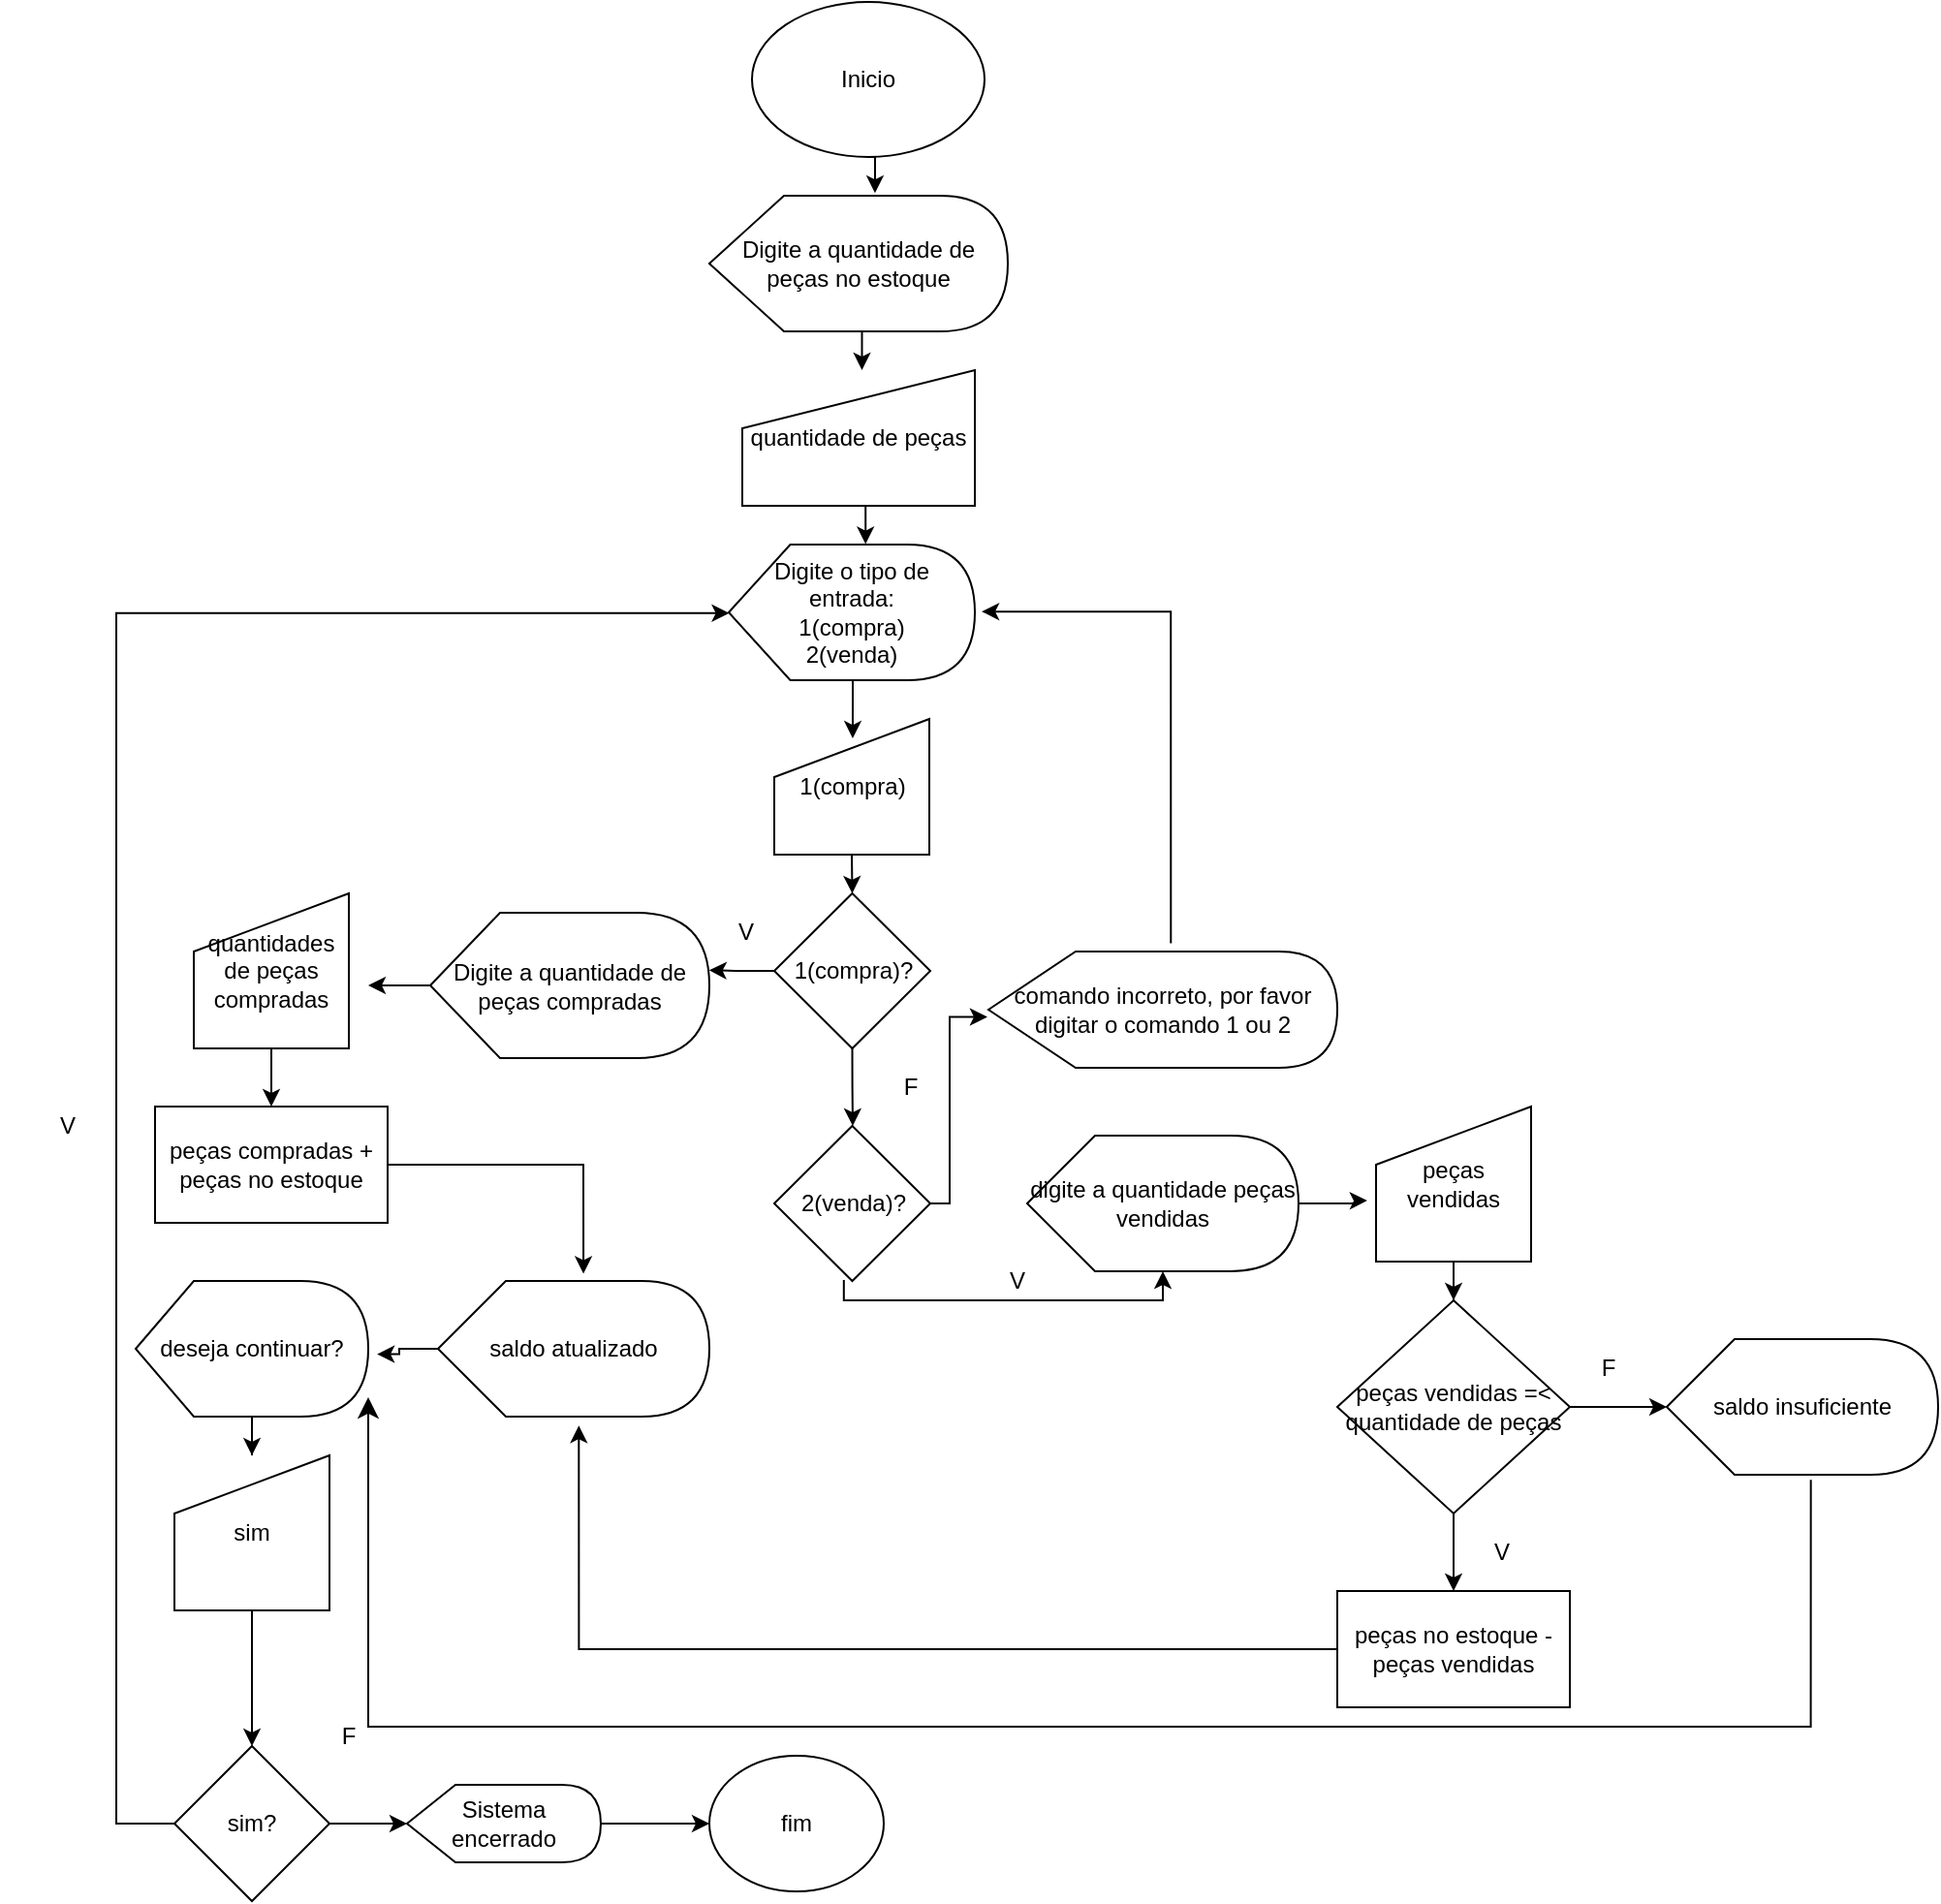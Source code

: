 <mxfile version="20.8.16" type="github">
  <diagram name="Página-1" id="wvH_P-P4TzBrVB2-oo8y">
    <mxGraphModel dx="2212" dy="523" grid="1" gridSize="10" guides="1" tooltips="1" connect="0" arrows="0" fold="1" page="1" pageScale="1" pageWidth="1169" pageHeight="827" math="0" shadow="0">
      <root>
        <mxCell id="0" />
        <mxCell id="1" parent="0" />
        <mxCell id="386gdVGjMm8WBMpWOrVL-5" style="edgeStyle=orthogonalEdgeStyle;rounded=0;orthogonalLoop=1;jettySize=auto;html=1;exitX=0.5;exitY=1;exitDx=0;exitDy=0;entryX=0.555;entryY=-0.02;entryDx=0;entryDy=0;entryPerimeter=0;" edge="1" parent="1" source="386gdVGjMm8WBMpWOrVL-1" target="386gdVGjMm8WBMpWOrVL-2">
          <mxGeometry relative="1" as="geometry" />
        </mxCell>
        <mxCell id="386gdVGjMm8WBMpWOrVL-1" value="Inicio" style="ellipse;whiteSpace=wrap;html=1;" vertex="1" parent="1">
          <mxGeometry x="348" y="40" width="120" height="80" as="geometry" />
        </mxCell>
        <mxCell id="386gdVGjMm8WBMpWOrVL-12" style="edgeStyle=orthogonalEdgeStyle;rounded=0;orthogonalLoop=1;jettySize=auto;html=1;exitX=0;exitY=0;exitDx=78.75;exitDy=70;exitPerimeter=0;" edge="1" parent="1" source="386gdVGjMm8WBMpWOrVL-2" target="386gdVGjMm8WBMpWOrVL-11">
          <mxGeometry relative="1" as="geometry">
            <Array as="points">
              <mxPoint x="405" y="250" />
              <mxPoint x="403" y="250" />
            </Array>
          </mxGeometry>
        </mxCell>
        <mxCell id="386gdVGjMm8WBMpWOrVL-2" value="Digite a quantidade de peças no estoque" style="shape=display;whiteSpace=wrap;html=1;size=0.25;" vertex="1" parent="1">
          <mxGeometry x="326" y="140" width="154" height="70" as="geometry" />
        </mxCell>
        <mxCell id="386gdVGjMm8WBMpWOrVL-24" style="edgeStyle=orthogonalEdgeStyle;rounded=0;orthogonalLoop=1;jettySize=auto;html=1;exitX=0;exitY=0;exitDx=61.875;exitDy=70;exitPerimeter=0;entryX=0.506;entryY=0.143;entryDx=0;entryDy=0;entryPerimeter=0;" edge="1" parent="1" source="386gdVGjMm8WBMpWOrVL-9" target="386gdVGjMm8WBMpWOrVL-14">
          <mxGeometry relative="1" as="geometry" />
        </mxCell>
        <mxCell id="386gdVGjMm8WBMpWOrVL-9" value="Digite o tipo de entrada:&lt;br&gt;1(compra)&lt;br&gt;2(venda)" style="shape=display;whiteSpace=wrap;html=1;" vertex="1" parent="1">
          <mxGeometry x="336" y="320" width="127" height="70" as="geometry" />
        </mxCell>
        <mxCell id="386gdVGjMm8WBMpWOrVL-19" style="edgeStyle=orthogonalEdgeStyle;rounded=0;orthogonalLoop=1;jettySize=auto;html=1;exitX=0.5;exitY=1;exitDx=0;exitDy=0;entryX=0.556;entryY=-0.003;entryDx=0;entryDy=0;entryPerimeter=0;" edge="1" parent="1" source="386gdVGjMm8WBMpWOrVL-11" target="386gdVGjMm8WBMpWOrVL-9">
          <mxGeometry relative="1" as="geometry" />
        </mxCell>
        <mxCell id="386gdVGjMm8WBMpWOrVL-11" value="quantidade de peças" style="shape=manualInput;whiteSpace=wrap;html=1;" vertex="1" parent="1">
          <mxGeometry x="343" y="230" width="120" height="70" as="geometry" />
        </mxCell>
        <mxCell id="386gdVGjMm8WBMpWOrVL-25" style="edgeStyle=orthogonalEdgeStyle;rounded=0;orthogonalLoop=1;jettySize=auto;html=1;exitX=0.5;exitY=1;exitDx=0;exitDy=0;entryX=0.5;entryY=0;entryDx=0;entryDy=0;" edge="1" parent="1" source="386gdVGjMm8WBMpWOrVL-14" target="386gdVGjMm8WBMpWOrVL-20">
          <mxGeometry relative="1" as="geometry" />
        </mxCell>
        <mxCell id="386gdVGjMm8WBMpWOrVL-14" value="1(compra)" style="shape=manualInput;whiteSpace=wrap;html=1;" vertex="1" parent="1">
          <mxGeometry x="359.5" y="410" width="80" height="70" as="geometry" />
        </mxCell>
        <mxCell id="386gdVGjMm8WBMpWOrVL-29" style="edgeStyle=orthogonalEdgeStyle;rounded=0;orthogonalLoop=1;jettySize=auto;html=1;entryX=0.999;entryY=0.395;entryDx=0;entryDy=0;entryPerimeter=0;" edge="1" parent="1" source="386gdVGjMm8WBMpWOrVL-20" target="386gdVGjMm8WBMpWOrVL-28">
          <mxGeometry relative="1" as="geometry" />
        </mxCell>
        <mxCell id="386gdVGjMm8WBMpWOrVL-37" style="edgeStyle=orthogonalEdgeStyle;rounded=0;orthogonalLoop=1;jettySize=auto;html=1;exitX=0.5;exitY=1;exitDx=0;exitDy=0;" edge="1" parent="1" source="386gdVGjMm8WBMpWOrVL-20">
          <mxGeometry relative="1" as="geometry">
            <mxPoint x="400" y="620" as="targetPoint" />
          </mxGeometry>
        </mxCell>
        <mxCell id="386gdVGjMm8WBMpWOrVL-20" value="1(compra)?" style="rhombus;whiteSpace=wrap;html=1;" vertex="1" parent="1">
          <mxGeometry x="359.5" y="500" width="80.5" height="80" as="geometry" />
        </mxCell>
        <mxCell id="386gdVGjMm8WBMpWOrVL-30" style="edgeStyle=orthogonalEdgeStyle;rounded=0;orthogonalLoop=1;jettySize=auto;html=1;exitX=0;exitY=0.5;exitDx=0;exitDy=0;exitPerimeter=0;" edge="1" parent="1" source="386gdVGjMm8WBMpWOrVL-28">
          <mxGeometry relative="1" as="geometry">
            <mxPoint x="150" y="548" as="targetPoint" />
          </mxGeometry>
        </mxCell>
        <mxCell id="386gdVGjMm8WBMpWOrVL-28" value="Digite a quantidade de peças compradas" style="shape=display;whiteSpace=wrap;html=1;" vertex="1" parent="1">
          <mxGeometry x="182" y="510" width="144" height="75" as="geometry" />
        </mxCell>
        <mxCell id="386gdVGjMm8WBMpWOrVL-33" style="edgeStyle=orthogonalEdgeStyle;rounded=0;orthogonalLoop=1;jettySize=auto;html=1;exitX=0.5;exitY=1;exitDx=0;exitDy=0;" edge="1" parent="1" source="386gdVGjMm8WBMpWOrVL-31" target="386gdVGjMm8WBMpWOrVL-32">
          <mxGeometry relative="1" as="geometry" />
        </mxCell>
        <mxCell id="386gdVGjMm8WBMpWOrVL-31" value="quantidades de peças compradas" style="shape=manualInput;whiteSpace=wrap;html=1;" vertex="1" parent="1">
          <mxGeometry x="60" y="500" width="80" height="80" as="geometry" />
        </mxCell>
        <mxCell id="386gdVGjMm8WBMpWOrVL-59" style="edgeStyle=orthogonalEdgeStyle;rounded=0;orthogonalLoop=1;jettySize=auto;html=1;entryX=0.536;entryY=-0.054;entryDx=0;entryDy=0;entryPerimeter=0;" edge="1" parent="1" source="386gdVGjMm8WBMpWOrVL-32" target="386gdVGjMm8WBMpWOrVL-52">
          <mxGeometry relative="1" as="geometry" />
        </mxCell>
        <mxCell id="386gdVGjMm8WBMpWOrVL-32" value="peças compradas + peças no estoque" style="whiteSpace=wrap;html=1;" vertex="1" parent="1">
          <mxGeometry x="40" y="610" width="120" height="60" as="geometry" />
        </mxCell>
        <mxCell id="386gdVGjMm8WBMpWOrVL-35" value="V" style="text;strokeColor=none;align=center;fillColor=none;html=1;verticalAlign=middle;whiteSpace=wrap;rounded=0;" vertex="1" parent="1">
          <mxGeometry x="310" y="500" width="70" height="40" as="geometry" />
        </mxCell>
        <mxCell id="386gdVGjMm8WBMpWOrVL-40" style="edgeStyle=orthogonalEdgeStyle;rounded=0;orthogonalLoop=1;jettySize=auto;html=1;exitX=0.446;exitY=0.993;exitDx=0;exitDy=0;exitPerimeter=0;" edge="1" parent="1" source="386gdVGjMm8WBMpWOrVL-38" target="386gdVGjMm8WBMpWOrVL-39">
          <mxGeometry relative="1" as="geometry">
            <Array as="points">
              <mxPoint x="395" y="710" />
              <mxPoint x="560" y="710" />
            </Array>
          </mxGeometry>
        </mxCell>
        <mxCell id="386gdVGjMm8WBMpWOrVL-80" value="" style="edgeStyle=orthogonalEdgeStyle;rounded=0;orthogonalLoop=1;jettySize=auto;html=1;entryX=-0.003;entryY=0.563;entryDx=0;entryDy=0;entryPerimeter=0;" edge="1" parent="1" source="386gdVGjMm8WBMpWOrVL-38" target="386gdVGjMm8WBMpWOrVL-79">
          <mxGeometry relative="1" as="geometry">
            <Array as="points">
              <mxPoint x="450" y="660" />
              <mxPoint x="450" y="564" />
            </Array>
          </mxGeometry>
        </mxCell>
        <mxCell id="386gdVGjMm8WBMpWOrVL-38" value="2(venda)?" style="rhombus;whiteSpace=wrap;html=1;" vertex="1" parent="1">
          <mxGeometry x="359.5" y="620" width="80.5" height="80" as="geometry" />
        </mxCell>
        <mxCell id="386gdVGjMm8WBMpWOrVL-43" style="edgeStyle=orthogonalEdgeStyle;rounded=0;orthogonalLoop=1;jettySize=auto;html=1;exitX=1;exitY=0.5;exitDx=0;exitDy=0;exitPerimeter=0;entryX=-0.057;entryY=0.607;entryDx=0;entryDy=0;entryPerimeter=0;" edge="1" parent="1" source="386gdVGjMm8WBMpWOrVL-39" target="386gdVGjMm8WBMpWOrVL-42">
          <mxGeometry relative="1" as="geometry">
            <Array as="points">
              <mxPoint x="660" y="660" />
              <mxPoint x="660" y="659" />
            </Array>
          </mxGeometry>
        </mxCell>
        <mxCell id="386gdVGjMm8WBMpWOrVL-39" value="digite a quantidade peças vendidas" style="shape=display;whiteSpace=wrap;html=1;" vertex="1" parent="1">
          <mxGeometry x="490" y="625" width="140" height="70" as="geometry" />
        </mxCell>
        <mxCell id="386gdVGjMm8WBMpWOrVL-47" value="" style="edgeStyle=orthogonalEdgeStyle;rounded=0;orthogonalLoop=1;jettySize=auto;html=1;" edge="1" parent="1" source="386gdVGjMm8WBMpWOrVL-42" target="386gdVGjMm8WBMpWOrVL-46">
          <mxGeometry relative="1" as="geometry" />
        </mxCell>
        <mxCell id="386gdVGjMm8WBMpWOrVL-42" value="peças vendidas" style="shape=manualInput;whiteSpace=wrap;html=1;direction=east;" vertex="1" parent="1">
          <mxGeometry x="670" y="610" width="80" height="80" as="geometry" />
        </mxCell>
        <mxCell id="386gdVGjMm8WBMpWOrVL-49" value="" style="edgeStyle=orthogonalEdgeStyle;rounded=0;orthogonalLoop=1;jettySize=auto;html=1;" edge="1" parent="1" source="386gdVGjMm8WBMpWOrVL-46" target="386gdVGjMm8WBMpWOrVL-48">
          <mxGeometry relative="1" as="geometry" />
        </mxCell>
        <mxCell id="386gdVGjMm8WBMpWOrVL-54" value="" style="edgeStyle=orthogonalEdgeStyle;rounded=0;orthogonalLoop=1;jettySize=auto;html=1;" edge="1" parent="1" source="386gdVGjMm8WBMpWOrVL-46" target="386gdVGjMm8WBMpWOrVL-53">
          <mxGeometry relative="1" as="geometry" />
        </mxCell>
        <mxCell id="386gdVGjMm8WBMpWOrVL-46" value="peças vendidas =&amp;lt; quantidade de peças" style="rhombus;whiteSpace=wrap;html=1;" vertex="1" parent="1">
          <mxGeometry x="650" y="710" width="120" height="110" as="geometry" />
        </mxCell>
        <mxCell id="386gdVGjMm8WBMpWOrVL-58" style="edgeStyle=orthogonalEdgeStyle;rounded=0;orthogonalLoop=1;jettySize=auto;html=1;entryX=0.519;entryY=1.066;entryDx=0;entryDy=0;entryPerimeter=0;" edge="1" parent="1" source="386gdVGjMm8WBMpWOrVL-48" target="386gdVGjMm8WBMpWOrVL-52">
          <mxGeometry relative="1" as="geometry">
            <mxPoint x="330" y="830" as="targetPoint" />
          </mxGeometry>
        </mxCell>
        <mxCell id="386gdVGjMm8WBMpWOrVL-48" value="peças no estoque - peças vendidas" style="whiteSpace=wrap;html=1;" vertex="1" parent="1">
          <mxGeometry x="650" y="860" width="120" height="60" as="geometry" />
        </mxCell>
        <mxCell id="386gdVGjMm8WBMpWOrVL-50" value="F" style="text;strokeColor=none;align=center;fillColor=none;html=1;verticalAlign=middle;whiteSpace=wrap;rounded=0;" vertex="1" parent="1">
          <mxGeometry x="400" y="585" width="60" height="30" as="geometry" />
        </mxCell>
        <mxCell id="386gdVGjMm8WBMpWOrVL-51" value="V" style="text;strokeColor=none;align=center;fillColor=none;html=1;verticalAlign=middle;whiteSpace=wrap;rounded=0;" vertex="1" parent="1">
          <mxGeometry x="700" y="820" width="70" height="40" as="geometry" />
        </mxCell>
        <mxCell id="386gdVGjMm8WBMpWOrVL-62" style="edgeStyle=orthogonalEdgeStyle;rounded=0;orthogonalLoop=1;jettySize=auto;html=1;entryX=1.038;entryY=0.54;entryDx=0;entryDy=0;entryPerimeter=0;" edge="1" parent="1" source="386gdVGjMm8WBMpWOrVL-52" target="386gdVGjMm8WBMpWOrVL-61">
          <mxGeometry relative="1" as="geometry">
            <mxPoint x="160" y="735" as="targetPoint" />
          </mxGeometry>
        </mxCell>
        <mxCell id="386gdVGjMm8WBMpWOrVL-52" value="saldo atualizado" style="shape=display;whiteSpace=wrap;html=1;" vertex="1" parent="1">
          <mxGeometry x="186" y="700" width="140" height="70" as="geometry" />
        </mxCell>
        <mxCell id="386gdVGjMm8WBMpWOrVL-53" value="saldo insuficiente" style="shape=display;whiteSpace=wrap;html=1;" vertex="1" parent="1">
          <mxGeometry x="820" y="730" width="140" height="70" as="geometry" />
        </mxCell>
        <mxCell id="386gdVGjMm8WBMpWOrVL-56" value="F" style="text;strokeColor=none;align=center;fillColor=none;html=1;verticalAlign=middle;whiteSpace=wrap;rounded=0;" vertex="1" parent="1">
          <mxGeometry x="760" y="730" width="60" height="30" as="geometry" />
        </mxCell>
        <mxCell id="386gdVGjMm8WBMpWOrVL-67" value="" style="edgeStyle=orthogonalEdgeStyle;rounded=0;orthogonalLoop=1;jettySize=auto;html=1;" edge="1" parent="1" source="386gdVGjMm8WBMpWOrVL-61" target="386gdVGjMm8WBMpWOrVL-66">
          <mxGeometry relative="1" as="geometry" />
        </mxCell>
        <mxCell id="386gdVGjMm8WBMpWOrVL-61" value="deseja continuar?" style="shape=display;whiteSpace=wrap;html=1;" vertex="1" parent="1">
          <mxGeometry x="30" y="700" width="120" height="70" as="geometry" />
        </mxCell>
        <mxCell id="386gdVGjMm8WBMpWOrVL-69" value="" style="edgeStyle=orthogonalEdgeStyle;rounded=0;orthogonalLoop=1;jettySize=auto;html=1;" edge="1" parent="1" source="386gdVGjMm8WBMpWOrVL-66" target="386gdVGjMm8WBMpWOrVL-68">
          <mxGeometry relative="1" as="geometry" />
        </mxCell>
        <mxCell id="386gdVGjMm8WBMpWOrVL-66" value="sim" style="shape=manualInput;whiteSpace=wrap;html=1;" vertex="1" parent="1">
          <mxGeometry x="50" y="790" width="80" height="80" as="geometry" />
        </mxCell>
        <mxCell id="386gdVGjMm8WBMpWOrVL-71" style="edgeStyle=orthogonalEdgeStyle;rounded=0;orthogonalLoop=1;jettySize=auto;html=1;entryX=0.002;entryY=0.506;entryDx=0;entryDy=0;entryPerimeter=0;" edge="1" parent="1" source="386gdVGjMm8WBMpWOrVL-68" target="386gdVGjMm8WBMpWOrVL-9">
          <mxGeometry relative="1" as="geometry">
            <Array as="points">
              <mxPoint x="20" y="980" />
              <mxPoint x="20" y="355" />
            </Array>
          </mxGeometry>
        </mxCell>
        <mxCell id="386gdVGjMm8WBMpWOrVL-75" value="" style="edgeStyle=orthogonalEdgeStyle;rounded=0;orthogonalLoop=1;jettySize=auto;html=1;" edge="1" parent="1" source="386gdVGjMm8WBMpWOrVL-68" target="386gdVGjMm8WBMpWOrVL-74">
          <mxGeometry relative="1" as="geometry" />
        </mxCell>
        <mxCell id="386gdVGjMm8WBMpWOrVL-68" value="sim?" style="rhombus;whiteSpace=wrap;html=1;" vertex="1" parent="1">
          <mxGeometry x="50" y="940" width="80" height="80" as="geometry" />
        </mxCell>
        <mxCell id="386gdVGjMm8WBMpWOrVL-77" value="" style="edgeStyle=orthogonalEdgeStyle;rounded=0;orthogonalLoop=1;jettySize=auto;html=1;" edge="1" parent="1" source="386gdVGjMm8WBMpWOrVL-74" target="386gdVGjMm8WBMpWOrVL-76">
          <mxGeometry relative="1" as="geometry" />
        </mxCell>
        <mxCell id="386gdVGjMm8WBMpWOrVL-74" value="Sistema encerrado" style="shape=display;whiteSpace=wrap;html=1;" vertex="1" parent="1">
          <mxGeometry x="170" y="960" width="100" height="40" as="geometry" />
        </mxCell>
        <mxCell id="386gdVGjMm8WBMpWOrVL-76" value="fim" style="ellipse;whiteSpace=wrap;html=1;" vertex="1" parent="1">
          <mxGeometry x="326" y="945" width="90" height="70" as="geometry" />
        </mxCell>
        <mxCell id="386gdVGjMm8WBMpWOrVL-81" style="edgeStyle=orthogonalEdgeStyle;rounded=0;orthogonalLoop=1;jettySize=auto;html=1;entryX=1.028;entryY=0.494;entryDx=0;entryDy=0;entryPerimeter=0;exitX=0.523;exitY=-0.07;exitDx=0;exitDy=0;exitPerimeter=0;" edge="1" parent="1" source="386gdVGjMm8WBMpWOrVL-79" target="386gdVGjMm8WBMpWOrVL-9">
          <mxGeometry relative="1" as="geometry">
            <Array as="points">
              <mxPoint x="564" y="355" />
            </Array>
          </mxGeometry>
        </mxCell>
        <mxCell id="386gdVGjMm8WBMpWOrVL-79" value="comando incorreto, por favor digitar o comando 1 ou 2" style="shape=display;whiteSpace=wrap;html=1;" vertex="1" parent="1">
          <mxGeometry x="470" y="530" width="180" height="60" as="geometry" />
        </mxCell>
        <mxCell id="386gdVGjMm8WBMpWOrVL-85" value="V" style="text;strokeColor=none;align=center;fillColor=none;html=1;verticalAlign=middle;whiteSpace=wrap;rounded=0;" vertex="1" parent="1">
          <mxGeometry x="450" y="680" width="70" height="40" as="geometry" />
        </mxCell>
        <mxCell id="386gdVGjMm8WBMpWOrVL-86" value="V" style="text;strokeColor=none;align=center;fillColor=none;html=1;verticalAlign=middle;whiteSpace=wrap;rounded=0;" vertex="1" parent="1">
          <mxGeometry x="-40" y="600" width="70" height="40" as="geometry" />
        </mxCell>
        <mxCell id="386gdVGjMm8WBMpWOrVL-87" value="F" style="text;strokeColor=none;align=center;fillColor=none;html=1;verticalAlign=middle;whiteSpace=wrap;rounded=0;" vertex="1" parent="1">
          <mxGeometry x="110" y="920" width="60" height="30" as="geometry" />
        </mxCell>
        <mxCell id="386gdVGjMm8WBMpWOrVL-90" value="" style="edgeStyle=segmentEdgeStyle;endArrow=classic;html=1;curved=0;rounded=0;endSize=8;startSize=8;sourcePerimeterSpacing=0;targetPerimeterSpacing=0;exitX=0.531;exitY=1.037;exitDx=0;exitDy=0;exitPerimeter=0;entryX=1;entryY=0.857;entryDx=0;entryDy=0;entryPerimeter=0;" edge="1" parent="1" source="386gdVGjMm8WBMpWOrVL-53" target="386gdVGjMm8WBMpWOrVL-61">
          <mxGeometry width="100" relative="1" as="geometry">
            <mxPoint x="870" y="880" as="sourcePoint" />
            <mxPoint x="970" y="920" as="targetPoint" />
            <Array as="points">
              <mxPoint x="894" y="930" />
              <mxPoint x="150" y="930" />
            </Array>
          </mxGeometry>
        </mxCell>
      </root>
    </mxGraphModel>
  </diagram>
</mxfile>
